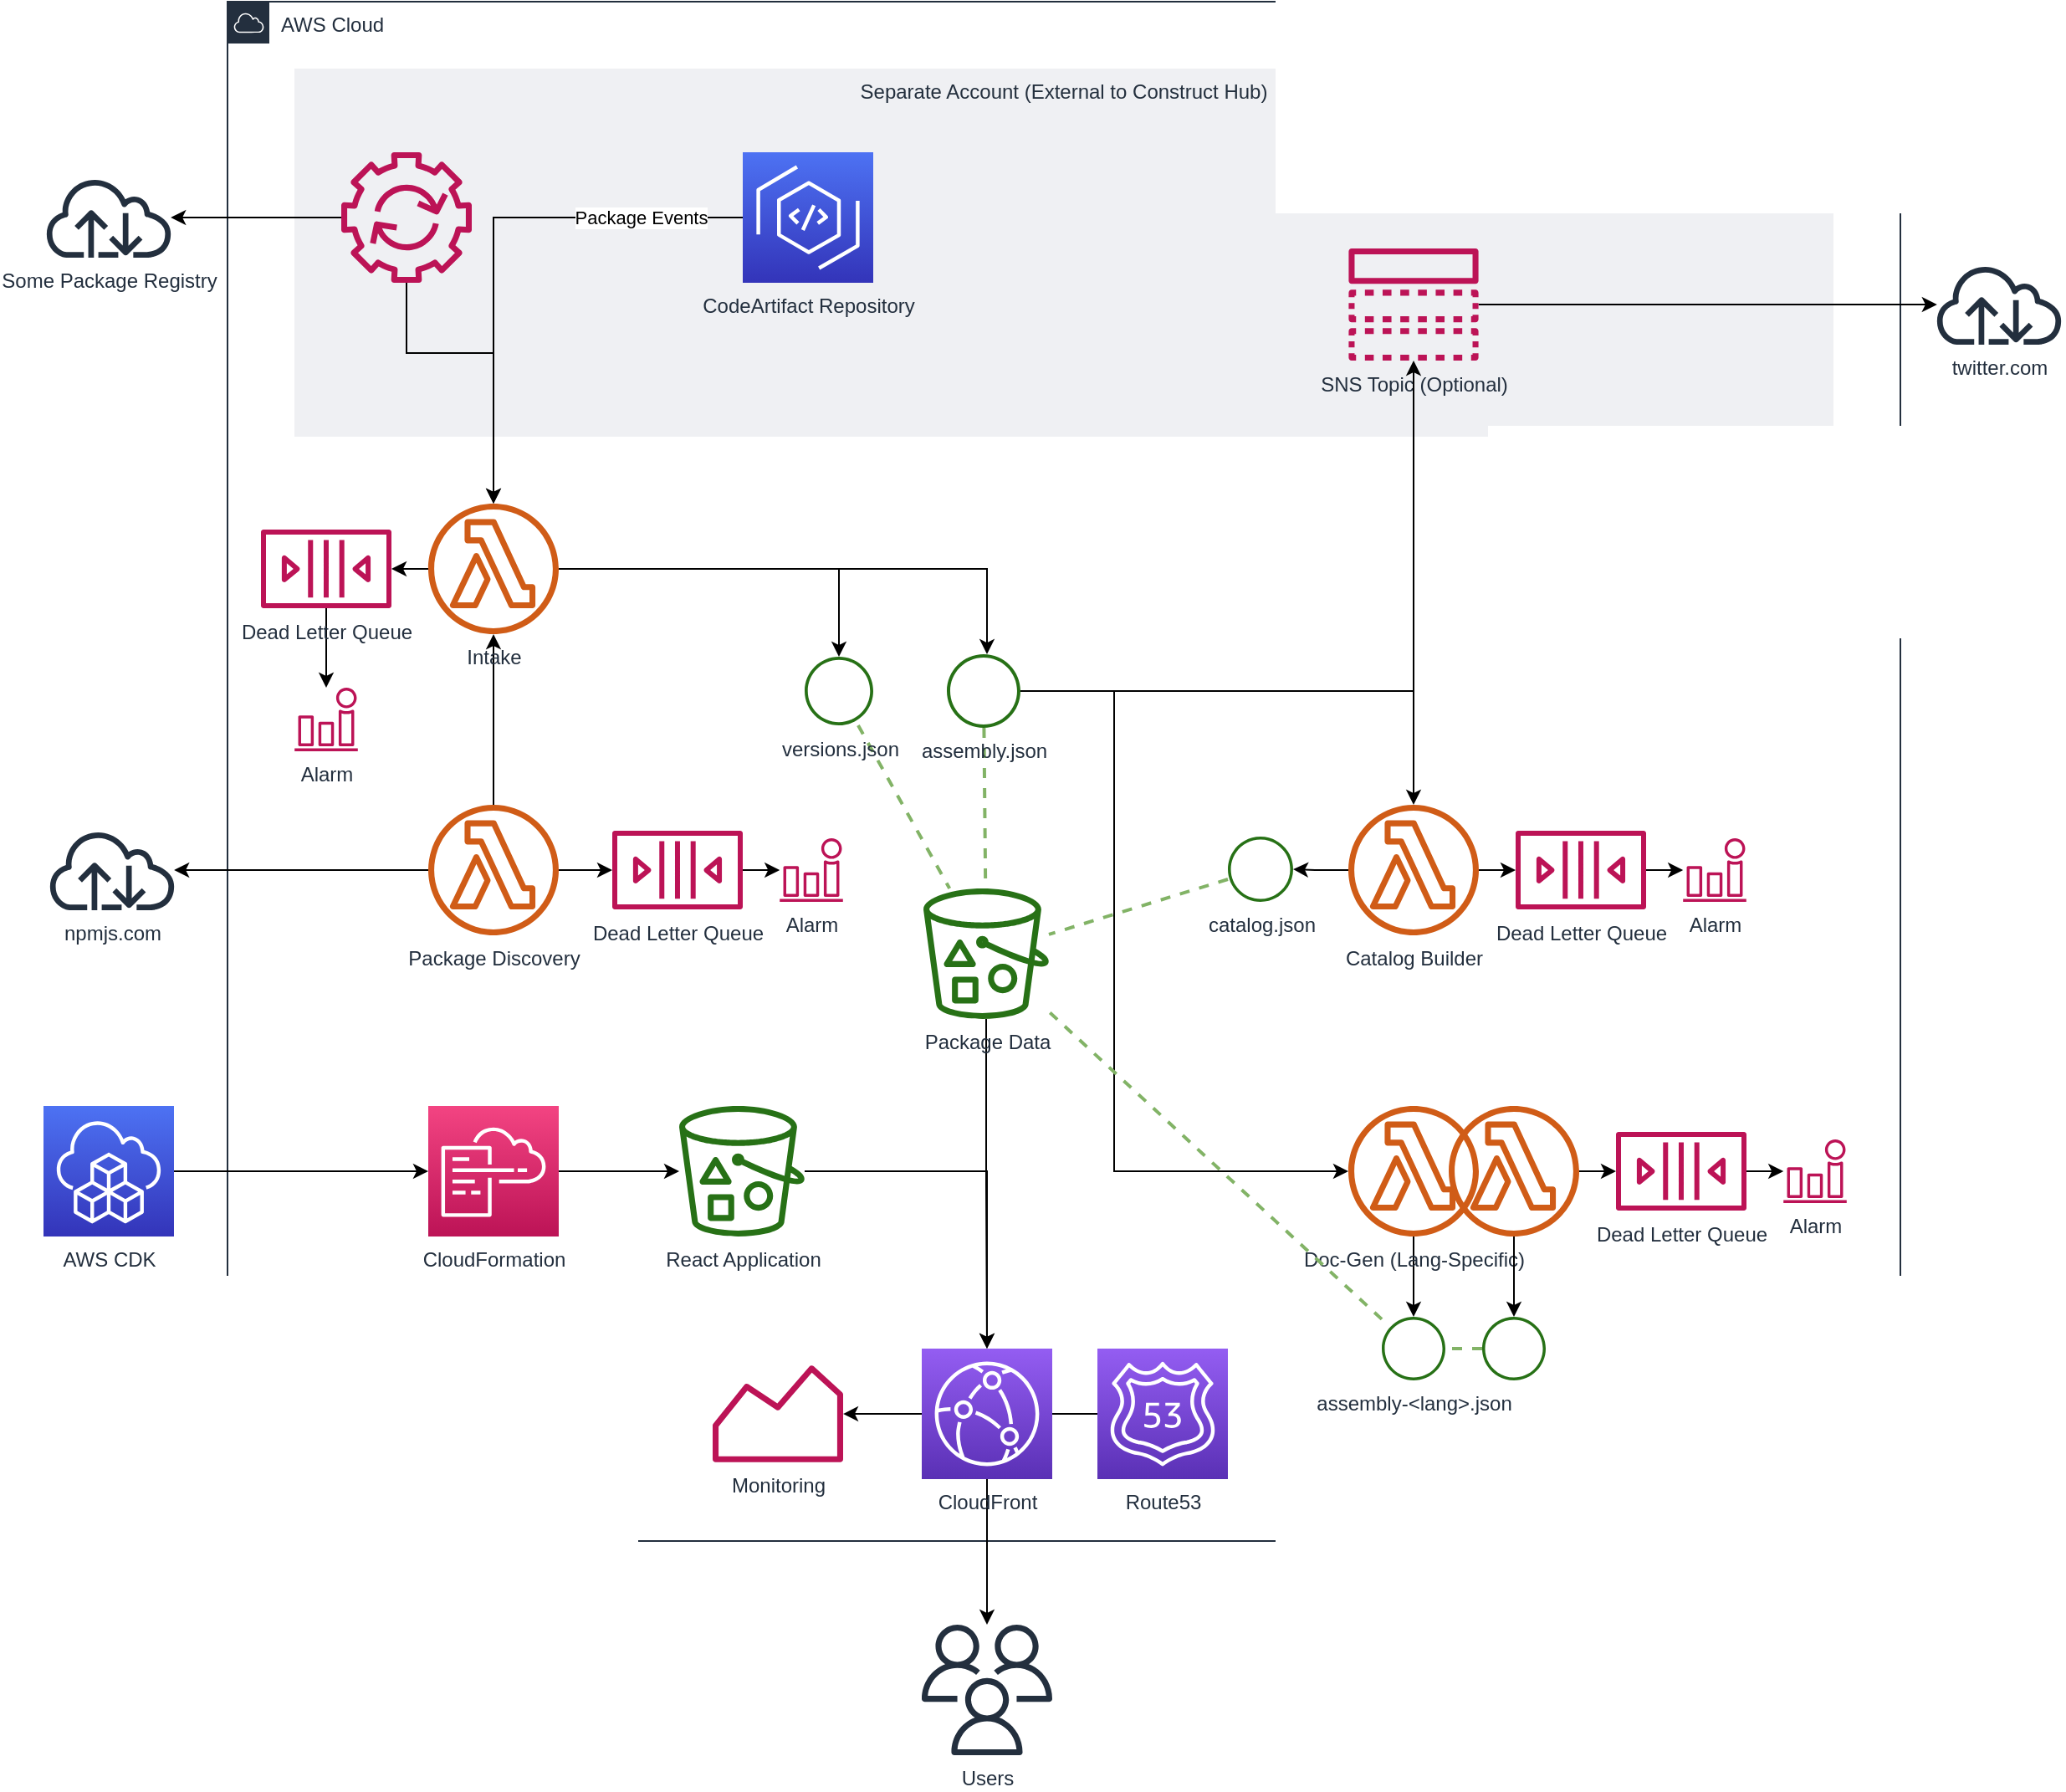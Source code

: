 <mxfile version="14.6.13" type="device"><diagram id="4JP06KCrzlYyS7ejRJsw" name="Page-1"><mxGraphModel dx="1933" dy="2166" grid="1" gridSize="10" guides="1" tooltips="1" connect="1" arrows="1" fold="1" page="1" pageScale="1" pageWidth="827" pageHeight="1169" math="0" shadow="0"><root><mxCell id="0"/><mxCell id="1" parent="0"/><mxCell id="ORDPkJF9PTaOaF-_4XMN-1" value="AWS Cloud" style="points=[[0,0],[0.25,0],[0.5,0],[0.75,0],[1,0],[1,0.25],[1,0.5],[1,0.75],[1,1],[0.75,1],[0.5,1],[0.25,1],[0,1],[0,0.75],[0,0.5],[0,0.25]];outlineConnect=0;gradientColor=none;html=1;whiteSpace=wrap;fontSize=12;fontStyle=0;shape=mxgraph.aws4.group;grIcon=mxgraph.aws4.group_aws_cloud;strokeColor=#232F3E;fillColor=none;verticalAlign=top;align=left;spacingLeft=30;fontColor=#232F3E;dashed=0;" parent="1" vertex="1"><mxGeometry x="-40" y="-220" width="1000" height="920" as="geometry"/></mxCell><mxCell id="ORDPkJF9PTaOaF-_4XMN-59" value="Separate Account (External to Construct Hub)" style="fillColor=#EFF0F3;strokeColor=none;dashed=0;verticalAlign=top;fontStyle=0;fontColor=#232F3D;" parent="1" vertex="1"><mxGeometry y="-180" width="920" height="220" as="geometry"/></mxCell><mxCell id="ORDPkJF9PTaOaF-_4XMN-19" style="edgeStyle=orthogonalEdgeStyle;rounded=0;orthogonalLoop=1;jettySize=auto;html=1;exitX=0.5;exitY=1;exitDx=0;exitDy=0;exitPerimeter=0;" parent="1" source="ORDPkJF9PTaOaF-_4XMN-14" target="ORDPkJF9PTaOaF-_4XMN-12" edge="1"><mxGeometry relative="1" as="geometry"/></mxCell><mxCell id="ORDPkJF9PTaOaF-_4XMN-15" value="" style="edgeStyle=orthogonalEdgeStyle;rounded=0;orthogonalLoop=1;jettySize=auto;html=1;" parent="1" source="ORDPkJF9PTaOaF-_4XMN-3" target="ORDPkJF9PTaOaF-_4XMN-4" edge="1"><mxGeometry relative="1" as="geometry"/></mxCell><mxCell id="ORDPkJF9PTaOaF-_4XMN-16" value="" style="edgeStyle=orthogonalEdgeStyle;rounded=0;orthogonalLoop=1;jettySize=auto;html=1;" parent="1" source="ORDPkJF9PTaOaF-_4XMN-3" target="ORDPkJF9PTaOaF-_4XMN-11" edge="1"><mxGeometry relative="1" as="geometry"/></mxCell><mxCell id="ORDPkJF9PTaOaF-_4XMN-57" style="edgeStyle=orthogonalEdgeStyle;rounded=0;orthogonalLoop=1;jettySize=auto;html=1;startArrow=none;startFill=0;endArrow=classic;endFill=1;" parent="1" source="ORDPkJF9PTaOaF-_4XMN-3" target="ORDPkJF9PTaOaF-_4XMN-54" edge="1"><mxGeometry relative="1" as="geometry"/></mxCell><mxCell id="ORDPkJF9PTaOaF-_4XMN-3" value="Package Discovery" style="outlineConnect=0;fontColor=#232F3E;gradientColor=none;fillColor=#D05C17;strokeColor=none;dashed=0;verticalLabelPosition=bottom;verticalAlign=top;align=center;html=1;fontSize=12;fontStyle=0;aspect=fixed;pointerEvents=1;shape=mxgraph.aws4.lambda_function;" parent="1" vertex="1"><mxGeometry x="80" y="260" width="78" height="78" as="geometry"/></mxCell><mxCell id="ORDPkJF9PTaOaF-_4XMN-20" style="edgeStyle=orthogonalEdgeStyle;rounded=0;orthogonalLoop=1;jettySize=auto;html=1;" parent="1" source="ORDPkJF9PTaOaF-_4XMN-4" target="nNXLhu1DJxOsQuKpddrt-1" edge="1"><mxGeometry relative="1" as="geometry"><Array as="points"><mxPoint x="414" y="119"/></Array></mxGeometry></mxCell><mxCell id="ORDPkJF9PTaOaF-_4XMN-35" style="edgeStyle=orthogonalEdgeStyle;rounded=0;orthogonalLoop=1;jettySize=auto;html=1;startArrow=none;startFill=0;endArrow=classic;endFill=1;" parent="1" source="ORDPkJF9PTaOaF-_4XMN-4" target="ORDPkJF9PTaOaF-_4XMN-34" edge="1"><mxGeometry relative="1" as="geometry"/></mxCell><mxCell id="XoefaP2zI_tmb_OmlE1H-1" style="edgeStyle=orthogonalEdgeStyle;rounded=0;orthogonalLoop=1;jettySize=auto;html=1;" edge="1" parent="1" source="ORDPkJF9PTaOaF-_4XMN-4" target="nNXLhu1DJxOsQuKpddrt-6"><mxGeometry relative="1" as="geometry"/></mxCell><mxCell id="ORDPkJF9PTaOaF-_4XMN-4" value="Intake" style="outlineConnect=0;fontColor=#232F3E;gradientColor=none;fillColor=#D05C17;strokeColor=none;dashed=0;verticalLabelPosition=bottom;verticalAlign=top;align=center;html=1;fontSize=12;fontStyle=0;aspect=fixed;pointerEvents=1;shape=mxgraph.aws4.lambda_function;" parent="1" vertex="1"><mxGeometry x="80" y="80" width="78" height="78" as="geometry"/></mxCell><mxCell id="nNXLhu1DJxOsQuKpddrt-10" style="edgeStyle=orthogonalEdgeStyle;rounded=0;orthogonalLoop=1;jettySize=auto;html=1;startArrow=none;startFill=0;" parent="1" source="ORDPkJF9PTaOaF-_4XMN-5" target="nNXLhu1DJxOsQuKpddrt-7" edge="1"><mxGeometry relative="1" as="geometry"/></mxCell><mxCell id="ORDPkJF9PTaOaF-_4XMN-5" value="Doc-Gen (Lang-Specific)" style="outlineConnect=0;fontColor=#232F3E;gradientColor=none;fillColor=#D05C17;strokeColor=none;dashed=0;verticalLabelPosition=bottom;verticalAlign=top;align=center;html=1;fontSize=12;fontStyle=0;aspect=fixed;pointerEvents=1;shape=mxgraph.aws4.lambda_function;" parent="1" vertex="1"><mxGeometry x="630" y="440" width="78" height="78" as="geometry"/></mxCell><mxCell id="ORDPkJF9PTaOaF-_4XMN-40" style="edgeStyle=orthogonalEdgeStyle;rounded=0;orthogonalLoop=1;jettySize=auto;html=1;startArrow=none;startFill=0;endArrow=classic;endFill=1;" parent="1" source="ORDPkJF9PTaOaF-_4XMN-7" target="ORDPkJF9PTaOaF-_4XMN-37" edge="1"><mxGeometry relative="1" as="geometry"/></mxCell><mxCell id="nNXLhu1DJxOsQuKpddrt-11" style="edgeStyle=orthogonalEdgeStyle;rounded=0;orthogonalLoop=1;jettySize=auto;html=1;startArrow=none;startFill=0;" parent="1" source="ORDPkJF9PTaOaF-_4XMN-7" target="nNXLhu1DJxOsQuKpddrt-5" edge="1"><mxGeometry relative="1" as="geometry"/></mxCell><mxCell id="ORDPkJF9PTaOaF-_4XMN-7" value="Catalog Builder" style="outlineConnect=0;fontColor=#232F3E;gradientColor=none;fillColor=#D05C17;strokeColor=none;dashed=0;verticalLabelPosition=bottom;verticalAlign=top;align=center;html=1;fontSize=12;fontStyle=0;aspect=fixed;pointerEvents=1;shape=mxgraph.aws4.lambda_function;" parent="1" vertex="1"><mxGeometry x="630" y="260" width="78" height="78" as="geometry"/></mxCell><mxCell id="ORDPkJF9PTaOaF-_4XMN-17" style="edgeStyle=orthogonalEdgeStyle;rounded=0;orthogonalLoop=1;jettySize=auto;html=1;" parent="1" source="ORDPkJF9PTaOaF-_4XMN-8" target="ORDPkJF9PTaOaF-_4XMN-14" edge="1"><mxGeometry relative="1" as="geometry"/></mxCell><mxCell id="ORDPkJF9PTaOaF-_4XMN-8" value="Package Data" style="outlineConnect=0;fontColor=#232F3E;gradientColor=none;fillColor=#277116;strokeColor=none;dashed=0;verticalLabelPosition=bottom;verticalAlign=top;align=center;html=1;fontSize=12;fontStyle=0;aspect=fixed;pointerEvents=1;shape=mxgraph.aws4.bucket_with_objects;" parent="1" vertex="1"><mxGeometry x="376" y="310" width="75" height="78" as="geometry"/></mxCell><mxCell id="ORDPkJF9PTaOaF-_4XMN-18" style="edgeStyle=orthogonalEdgeStyle;rounded=0;orthogonalLoop=1;jettySize=auto;html=1;entryX=0.5;entryY=0;entryDx=0;entryDy=0;entryPerimeter=0;" parent="1" source="ORDPkJF9PTaOaF-_4XMN-9" target="ORDPkJF9PTaOaF-_4XMN-14" edge="1"><mxGeometry relative="1" as="geometry"><Array as="points"><mxPoint x="414" y="479"/></Array></mxGeometry></mxCell><mxCell id="ORDPkJF9PTaOaF-_4XMN-9" value="React Application" style="outlineConnect=0;fontColor=#232F3E;gradientColor=none;fillColor=#277116;strokeColor=none;dashed=0;verticalLabelPosition=bottom;verticalAlign=top;align=center;html=1;fontSize=12;fontStyle=0;aspect=fixed;pointerEvents=1;shape=mxgraph.aws4.bucket_with_objects;" parent="1" vertex="1"><mxGeometry x="230" y="440" width="75" height="78" as="geometry"/></mxCell><mxCell id="ORDPkJF9PTaOaF-_4XMN-11" value="npmjs.com" style="outlineConnect=0;fontColor=#232F3E;gradientColor=none;fillColor=#232F3E;strokeColor=none;dashed=0;verticalLabelPosition=bottom;verticalAlign=top;align=center;html=1;fontSize=12;fontStyle=0;aspect=fixed;pointerEvents=1;shape=mxgraph.aws4.internet;" parent="1" vertex="1"><mxGeometry x="-148" y="275" width="78" height="48" as="geometry"/></mxCell><mxCell id="ORDPkJF9PTaOaF-_4XMN-12" value="Users" style="outlineConnect=0;fontColor=#232F3E;gradientColor=none;fillColor=#232F3E;strokeColor=none;dashed=0;verticalLabelPosition=bottom;verticalAlign=top;align=center;html=1;fontSize=12;fontStyle=0;aspect=fixed;pointerEvents=1;shape=mxgraph.aws4.users;" parent="1" vertex="1"><mxGeometry x="375" y="750" width="78" height="78" as="geometry"/></mxCell><mxCell id="ORDPkJF9PTaOaF-_4XMN-51" style="edgeStyle=orthogonalEdgeStyle;rounded=0;orthogonalLoop=1;jettySize=auto;html=1;startArrow=none;startFill=0;endArrow=classic;endFill=1;" parent="1" source="ORDPkJF9PTaOaF-_4XMN-14" target="ORDPkJF9PTaOaF-_4XMN-50" edge="1"><mxGeometry relative="1" as="geometry"/></mxCell><mxCell id="ORDPkJF9PTaOaF-_4XMN-14" value="CloudFront" style="points=[[0,0,0],[0.25,0,0],[0.5,0,0],[0.75,0,0],[1,0,0],[0,1,0],[0.25,1,0],[0.5,1,0],[0.75,1,0],[1,1,0],[0,0.25,0],[0,0.5,0],[0,0.75,0],[1,0.25,0],[1,0.5,0],[1,0.75,0]];outlineConnect=0;fontColor=#232F3E;gradientColor=#945DF2;gradientDirection=north;fillColor=#5A30B5;strokeColor=#ffffff;dashed=0;verticalLabelPosition=bottom;verticalAlign=top;align=center;html=1;fontSize=12;fontStyle=0;aspect=fixed;shape=mxgraph.aws4.resourceIcon;resIcon=mxgraph.aws4.cloudfront;" parent="1" vertex="1"><mxGeometry x="375" y="585" width="78" height="78" as="geometry"/></mxCell><mxCell id="ORDPkJF9PTaOaF-_4XMN-27" style="edgeStyle=orthogonalEdgeStyle;rounded=0;orthogonalLoop=1;jettySize=auto;html=1;startArrow=none;startFill=0;entryX=0;entryY=0.5;entryDx=0;entryDy=0;entryPerimeter=0;" parent="1" source="ORDPkJF9PTaOaF-_4XMN-26" target="ORDPkJF9PTaOaF-_4XMN-28" edge="1"><mxGeometry relative="1" as="geometry"/></mxCell><mxCell id="ORDPkJF9PTaOaF-_4XMN-26" value="AWS CDK" style="points=[[0,0,0],[0.25,0,0],[0.5,0,0],[0.75,0,0],[1,0,0],[0,1,0],[0.25,1,0],[0.5,1,0],[0.75,1,0],[1,1,0],[0,0.25,0],[0,0.5,0],[0,0.75,0],[1,0.25,0],[1,0.5,0],[1,0.75,0]];outlineConnect=0;fontColor=#232F3E;gradientColor=#4D72F3;gradientDirection=north;fillColor=#3334B9;strokeColor=#ffffff;dashed=0;verticalLabelPosition=bottom;verticalAlign=top;align=center;html=1;fontSize=12;fontStyle=0;aspect=fixed;shape=mxgraph.aws4.resourceIcon;resIcon=mxgraph.aws4.cloud_development_kit;" parent="1" vertex="1"><mxGeometry x="-150" y="440" width="78" height="78" as="geometry"/></mxCell><mxCell id="ORDPkJF9PTaOaF-_4XMN-29" style="edgeStyle=orthogonalEdgeStyle;rounded=0;orthogonalLoop=1;jettySize=auto;html=1;startArrow=none;startFill=0;" parent="1" source="ORDPkJF9PTaOaF-_4XMN-28" target="ORDPkJF9PTaOaF-_4XMN-9" edge="1"><mxGeometry relative="1" as="geometry"/></mxCell><mxCell id="ORDPkJF9PTaOaF-_4XMN-28" value="CloudFormation" style="points=[[0,0,0],[0.25,0,0],[0.5,0,0],[0.75,0,0],[1,0,0],[0,1,0],[0.25,1,0],[0.5,1,0],[0.75,1,0],[1,1,0],[0,0.25,0],[0,0.5,0],[0,0.75,0],[1,0.25,0],[1,0.5,0],[1,0.75,0]];points=[[0,0,0],[0.25,0,0],[0.5,0,0],[0.75,0,0],[1,0,0],[0,1,0],[0.25,1,0],[0.5,1,0],[0.75,1,0],[1,1,0],[0,0.25,0],[0,0.5,0],[0,0.75,0],[1,0.25,0],[1,0.5,0],[1,0.75,0]];outlineConnect=0;fontColor=#232F3E;gradientColor=#F34482;gradientDirection=north;fillColor=#BC1356;strokeColor=#ffffff;dashed=0;verticalLabelPosition=bottom;verticalAlign=top;align=center;html=1;fontSize=12;fontStyle=0;aspect=fixed;shape=mxgraph.aws4.resourceIcon;resIcon=mxgraph.aws4.cloudformation;" parent="1" vertex="1"><mxGeometry x="80" y="440" width="78" height="78" as="geometry"/></mxCell><mxCell id="ORDPkJF9PTaOaF-_4XMN-39" style="edgeStyle=orthogonalEdgeStyle;rounded=0;orthogonalLoop=1;jettySize=auto;html=1;startArrow=none;startFill=0;endArrow=classic;endFill=1;" parent="1" source="ORDPkJF9PTaOaF-_4XMN-30" target="ORDPkJF9PTaOaF-_4XMN-38" edge="1"><mxGeometry relative="1" as="geometry"/></mxCell><mxCell id="nNXLhu1DJxOsQuKpddrt-9" style="edgeStyle=orthogonalEdgeStyle;rounded=0;orthogonalLoop=1;jettySize=auto;html=1;startArrow=none;startFill=0;" parent="1" source="ORDPkJF9PTaOaF-_4XMN-30" target="nNXLhu1DJxOsQuKpddrt-8" edge="1"><mxGeometry relative="1" as="geometry"/></mxCell><mxCell id="ORDPkJF9PTaOaF-_4XMN-30" value="" style="outlineConnect=0;fontColor=#232F3E;gradientColor=none;fillColor=#D05C17;strokeColor=none;dashed=0;verticalLabelPosition=bottom;verticalAlign=top;align=center;html=1;fontSize=12;fontStyle=0;aspect=fixed;pointerEvents=1;shape=mxgraph.aws4.lambda_function;" parent="1" vertex="1"><mxGeometry x="690" y="440" width="78" height="78" as="geometry"/></mxCell><mxCell id="ORDPkJF9PTaOaF-_4XMN-32" style="edgeStyle=orthogonalEdgeStyle;rounded=0;orthogonalLoop=1;jettySize=auto;html=1;entryX=1;entryY=0.5;entryDx=0;entryDy=0;entryPerimeter=0;startArrow=none;startFill=0;endArrow=none;endFill=0;" parent="1" source="ORDPkJF9PTaOaF-_4XMN-31" target="ORDPkJF9PTaOaF-_4XMN-14" edge="1"><mxGeometry relative="1" as="geometry"/></mxCell><mxCell id="ORDPkJF9PTaOaF-_4XMN-31" value="Route53" style="points=[[0,0,0],[0.25,0,0],[0.5,0,0],[0.75,0,0],[1,0,0],[0,1,0],[0.25,1,0],[0.5,1,0],[0.75,1,0],[1,1,0],[0,0.25,0],[0,0.5,0],[0,0.75,0],[1,0.25,0],[1,0.5,0],[1,0.75,0]];outlineConnect=0;fontColor=#232F3E;gradientColor=#945DF2;gradientDirection=north;fillColor=#5A30B5;strokeColor=#ffffff;dashed=0;verticalLabelPosition=bottom;verticalAlign=top;align=center;html=1;fontSize=12;fontStyle=0;aspect=fixed;shape=mxgraph.aws4.resourceIcon;resIcon=mxgraph.aws4.route_53;" parent="1" vertex="1"><mxGeometry x="480" y="585" width="78" height="78" as="geometry"/></mxCell><mxCell id="ORDPkJF9PTaOaF-_4XMN-43" style="edgeStyle=orthogonalEdgeStyle;rounded=0;orthogonalLoop=1;jettySize=auto;html=1;startArrow=none;startFill=0;endArrow=classic;endFill=1;" parent="1" source="ORDPkJF9PTaOaF-_4XMN-34" target="ORDPkJF9PTaOaF-_4XMN-42" edge="1"><mxGeometry relative="1" as="geometry"/></mxCell><mxCell id="ORDPkJF9PTaOaF-_4XMN-34" value="Dead Letter Queue" style="outlineConnect=0;fontColor=#232F3E;gradientColor=none;fillColor=#BC1356;strokeColor=none;dashed=0;verticalLabelPosition=bottom;verticalAlign=top;align=center;html=1;fontSize=12;fontStyle=0;aspect=fixed;pointerEvents=1;shape=mxgraph.aws4.queue;" parent="1" vertex="1"><mxGeometry x="-20" y="95.5" width="78" height="47" as="geometry"/></mxCell><mxCell id="ORDPkJF9PTaOaF-_4XMN-48" style="edgeStyle=orthogonalEdgeStyle;rounded=0;orthogonalLoop=1;jettySize=auto;html=1;startArrow=none;startFill=0;endArrow=classic;endFill=1;" parent="1" source="ORDPkJF9PTaOaF-_4XMN-37" target="ORDPkJF9PTaOaF-_4XMN-44" edge="1"><mxGeometry relative="1" as="geometry"/></mxCell><mxCell id="ORDPkJF9PTaOaF-_4XMN-37" value="Dead Letter Queue" style="outlineConnect=0;fontColor=#232F3E;gradientColor=none;fillColor=#BC1356;strokeColor=none;dashed=0;verticalLabelPosition=bottom;verticalAlign=top;align=center;html=1;fontSize=12;fontStyle=0;aspect=fixed;pointerEvents=1;shape=mxgraph.aws4.queue;" parent="1" vertex="1"><mxGeometry x="730" y="275.5" width="78" height="47" as="geometry"/></mxCell><mxCell id="ORDPkJF9PTaOaF-_4XMN-47" style="edgeStyle=orthogonalEdgeStyle;rounded=0;orthogonalLoop=1;jettySize=auto;html=1;startArrow=none;startFill=0;endArrow=classic;endFill=1;" parent="1" source="ORDPkJF9PTaOaF-_4XMN-38" target="ORDPkJF9PTaOaF-_4XMN-46" edge="1"><mxGeometry relative="1" as="geometry"/></mxCell><mxCell id="ORDPkJF9PTaOaF-_4XMN-38" value="Dead Letter Queue" style="outlineConnect=0;fontColor=#232F3E;gradientColor=none;fillColor=#BC1356;strokeColor=none;dashed=0;verticalLabelPosition=bottom;verticalAlign=top;align=center;html=1;fontSize=12;fontStyle=0;aspect=fixed;pointerEvents=1;shape=mxgraph.aws4.queue;" parent="1" vertex="1"><mxGeometry x="790" y="455.5" width="78" height="47" as="geometry"/></mxCell><mxCell id="ORDPkJF9PTaOaF-_4XMN-42" value="Alarm" style="outlineConnect=0;fontColor=#232F3E;gradientColor=none;fillColor=#BC1356;strokeColor=none;dashed=0;verticalLabelPosition=bottom;verticalAlign=top;align=center;html=1;fontSize=12;fontStyle=0;aspect=fixed;pointerEvents=1;shape=mxgraph.aws4.alarm;" parent="1" vertex="1"><mxGeometry y="190" width="38" height="38" as="geometry"/></mxCell><mxCell id="ORDPkJF9PTaOaF-_4XMN-44" value="Alarm" style="outlineConnect=0;fontColor=#232F3E;gradientColor=none;fillColor=#BC1356;strokeColor=none;dashed=0;verticalLabelPosition=bottom;verticalAlign=top;align=center;html=1;fontSize=12;fontStyle=0;aspect=fixed;pointerEvents=1;shape=mxgraph.aws4.alarm;" parent="1" vertex="1"><mxGeometry x="830" y="280" width="38" height="38" as="geometry"/></mxCell><mxCell id="ORDPkJF9PTaOaF-_4XMN-46" value="Alarm" style="outlineConnect=0;fontColor=#232F3E;gradientColor=none;fillColor=#BC1356;strokeColor=none;dashed=0;verticalLabelPosition=bottom;verticalAlign=top;align=center;html=1;fontSize=12;fontStyle=0;aspect=fixed;pointerEvents=1;shape=mxgraph.aws4.alarm;" parent="1" vertex="1"><mxGeometry x="890" y="460" width="38" height="38" as="geometry"/></mxCell><mxCell id="ORDPkJF9PTaOaF-_4XMN-50" value="Monitoring" style="outlineConnect=0;fontColor=#232F3E;gradientColor=none;fillColor=#BC1356;strokeColor=none;dashed=0;verticalLabelPosition=bottom;verticalAlign=top;align=center;html=1;fontSize=12;fontStyle=0;aspect=fixed;pointerEvents=1;shape=mxgraph.aws4.monitoring;" parent="1" vertex="1"><mxGeometry x="250" y="595" width="78" height="58" as="geometry"/></mxCell><mxCell id="ORDPkJF9PTaOaF-_4XMN-53" style="edgeStyle=orthogonalEdgeStyle;rounded=0;orthogonalLoop=1;jettySize=auto;html=1;startArrow=none;startFill=0;endArrow=classic;endFill=1;" parent="1" source="ORDPkJF9PTaOaF-_4XMN-54" target="ORDPkJF9PTaOaF-_4XMN-55" edge="1"><mxGeometry relative="1" as="geometry"/></mxCell><mxCell id="ORDPkJF9PTaOaF-_4XMN-54" value="Dead Letter Queue" style="outlineConnect=0;fontColor=#232F3E;gradientColor=none;fillColor=#BC1356;strokeColor=none;dashed=0;verticalLabelPosition=bottom;verticalAlign=top;align=center;html=1;fontSize=12;fontStyle=0;aspect=fixed;pointerEvents=1;shape=mxgraph.aws4.queue;" parent="1" vertex="1"><mxGeometry x="190" y="275.5" width="78" height="47" as="geometry"/></mxCell><mxCell id="ORDPkJF9PTaOaF-_4XMN-55" value="Alarm" style="outlineConnect=0;fontColor=#232F3E;gradientColor=none;fillColor=#BC1356;strokeColor=none;dashed=0;verticalLabelPosition=bottom;verticalAlign=top;align=center;html=1;fontSize=12;fontStyle=0;aspect=fixed;pointerEvents=1;shape=mxgraph.aws4.alarm;" parent="1" vertex="1"><mxGeometry x="290" y="280" width="38" height="38" as="geometry"/></mxCell><mxCell id="ORDPkJF9PTaOaF-_4XMN-61" value="Package Events" style="edgeStyle=orthogonalEdgeStyle;rounded=0;orthogonalLoop=1;jettySize=auto;html=1;startArrow=none;startFill=0;endArrow=classic;endFill=1;" parent="1" source="ORDPkJF9PTaOaF-_4XMN-60" target="ORDPkJF9PTaOaF-_4XMN-4" edge="1"><mxGeometry x="-0.615" relative="1" as="geometry"><mxPoint as="offset"/></mxGeometry></mxCell><mxCell id="ORDPkJF9PTaOaF-_4XMN-60" value="CodeArtifact Repository" style="points=[[0,0,0],[0.25,0,0],[0.5,0,0],[0.75,0,0],[1,0,0],[0,1,0],[0.25,1,0],[0.5,1,0],[0.75,1,0],[1,1,0],[0,0.25,0],[0,0.5,0],[0,0.75,0],[1,0.25,0],[1,0.5,0],[1,0.75,0]];outlineConnect=0;fontColor=#232F3E;gradientColor=#4D72F3;gradientDirection=north;fillColor=#3334B9;strokeColor=#ffffff;dashed=0;verticalLabelPosition=bottom;verticalAlign=top;align=center;html=1;fontSize=12;fontStyle=0;aspect=fixed;shape=mxgraph.aws4.resourceIcon;resIcon=mxgraph.aws4.codeartifact;" parent="1" vertex="1"><mxGeometry x="268" y="-130" width="78" height="78" as="geometry"/></mxCell><mxCell id="ORDPkJF9PTaOaF-_4XMN-62" value="Some Package Registry" style="outlineConnect=0;fontColor=#232F3E;gradientColor=none;fillColor=#232F3E;strokeColor=none;dashed=0;verticalLabelPosition=bottom;verticalAlign=top;align=center;html=1;fontSize=12;fontStyle=0;aspect=fixed;pointerEvents=1;shape=mxgraph.aws4.internet;" parent="1" vertex="1"><mxGeometry x="-150" y="-115" width="78" height="48" as="geometry"/></mxCell><mxCell id="ORDPkJF9PTaOaF-_4XMN-64" style="edgeStyle=orthogonalEdgeStyle;rounded=0;orthogonalLoop=1;jettySize=auto;html=1;startArrow=none;startFill=0;endArrow=classic;endFill=1;" parent="1" source="ORDPkJF9PTaOaF-_4XMN-63" target="ORDPkJF9PTaOaF-_4XMN-62" edge="1"><mxGeometry relative="1" as="geometry"/></mxCell><mxCell id="ORDPkJF9PTaOaF-_4XMN-65" style="edgeStyle=orthogonalEdgeStyle;rounded=0;orthogonalLoop=1;jettySize=auto;html=1;startArrow=none;startFill=0;endArrow=classic;endFill=1;" parent="1" source="ORDPkJF9PTaOaF-_4XMN-63" target="ORDPkJF9PTaOaF-_4XMN-4" edge="1"><mxGeometry relative="1" as="geometry"><Array as="points"><mxPoint x="67" y="-10"/><mxPoint x="119" y="-10"/></Array></mxGeometry></mxCell><mxCell id="ORDPkJF9PTaOaF-_4XMN-63" value="" style="outlineConnect=0;fontColor=#232F3E;gradientColor=none;fillColor=#BC1356;strokeColor=none;dashed=0;verticalLabelPosition=bottom;verticalAlign=top;align=center;html=1;fontSize=12;fontStyle=0;aspect=fixed;pointerEvents=1;shape=mxgraph.aws4.automation;" parent="1" vertex="1"><mxGeometry x="28" y="-130" width="78" height="78" as="geometry"/></mxCell><mxCell id="ORDPkJF9PTaOaF-_4XMN-66" value="twitter.com" style="outlineConnect=0;fontColor=#232F3E;gradientColor=none;fillColor=#232F3E;strokeColor=none;dashed=0;verticalLabelPosition=bottom;verticalAlign=top;align=center;html=1;fontSize=12;fontStyle=0;aspect=fixed;pointerEvents=1;shape=mxgraph.aws4.internet;" parent="1" vertex="1"><mxGeometry x="980" y="-63" width="78" height="48" as="geometry"/></mxCell><mxCell id="ORDPkJF9PTaOaF-_4XMN-69" style="edgeStyle=orthogonalEdgeStyle;rounded=0;orthogonalLoop=1;jettySize=auto;html=1;startArrow=none;startFill=0;endArrow=classic;endFill=1;" parent="1" source="ORDPkJF9PTaOaF-_4XMN-67" target="ORDPkJF9PTaOaF-_4XMN-66" edge="1"><mxGeometry relative="1" as="geometry"/></mxCell><mxCell id="ORDPkJF9PTaOaF-_4XMN-67" value="SNS Topic (Optional)" style="outlineConnect=0;fontColor=#232F3E;gradientColor=none;fillColor=#BC1356;strokeColor=none;dashed=0;verticalLabelPosition=bottom;verticalAlign=top;align=center;html=1;fontSize=12;fontStyle=0;aspect=fixed;pointerEvents=1;shape=mxgraph.aws4.topic;" parent="1" vertex="1"><mxGeometry x="630" y="-72.5" width="78" height="67" as="geometry"/></mxCell><mxCell id="nNXLhu1DJxOsQuKpddrt-2" style="edgeStyle=orthogonalEdgeStyle;rounded=0;orthogonalLoop=1;jettySize=auto;html=1;startArrow=none;startFill=0;" parent="1" source="nNXLhu1DJxOsQuKpddrt-1" target="ORDPkJF9PTaOaF-_4XMN-67" edge="1"><mxGeometry relative="1" as="geometry"><Array as="points"><mxPoint x="669" y="192"/></Array><mxPoint x="669" y="158" as="targetPoint"/></mxGeometry></mxCell><mxCell id="nNXLhu1DJxOsQuKpddrt-3" style="edgeStyle=orthogonalEdgeStyle;rounded=0;orthogonalLoop=1;jettySize=auto;html=1;startArrow=none;startFill=0;" parent="1" source="nNXLhu1DJxOsQuKpddrt-1" target="ORDPkJF9PTaOaF-_4XMN-7" edge="1"><mxGeometry relative="1" as="geometry"/></mxCell><mxCell id="nNXLhu1DJxOsQuKpddrt-4" style="edgeStyle=orthogonalEdgeStyle;rounded=0;orthogonalLoop=1;jettySize=auto;html=1;startArrow=none;startFill=0;" parent="1" source="nNXLhu1DJxOsQuKpddrt-1" target="ORDPkJF9PTaOaF-_4XMN-5" edge="1"><mxGeometry relative="1" as="geometry"><Array as="points"><mxPoint x="490" y="192"/><mxPoint x="490" y="479"/></Array></mxGeometry></mxCell><mxCell id="nNXLhu1DJxOsQuKpddrt-13" style="rounded=0;orthogonalLoop=1;jettySize=auto;html=1;startArrow=none;startFill=0;fillColor=#d5e8d4;strokeColor=#82b366;dashed=1;endArrow=none;endFill=0;strokeWidth=2;" parent="1" source="nNXLhu1DJxOsQuKpddrt-1" target="ORDPkJF9PTaOaF-_4XMN-8" edge="1"><mxGeometry relative="1" as="geometry"/></mxCell><mxCell id="nNXLhu1DJxOsQuKpddrt-1" value="assembly.json" style="outlineConnect=0;fontColor=#232F3E;gradientColor=none;fillColor=#277116;strokeColor=none;dashed=0;verticalLabelPosition=bottom;verticalAlign=top;align=center;html=1;fontSize=12;fontStyle=0;aspect=fixed;pointerEvents=1;shape=mxgraph.aws4.object;" parent="1" vertex="1"><mxGeometry x="390" y="170" width="44" height="44" as="geometry"/></mxCell><mxCell id="nNXLhu1DJxOsQuKpddrt-15" style="edgeStyle=none;rounded=0;orthogonalLoop=1;jettySize=auto;html=1;dashed=1;startArrow=none;startFill=0;endArrow=none;endFill=0;strokeWidth=2;fillColor=#d5e8d4;strokeColor=#82b366;" parent="1" source="nNXLhu1DJxOsQuKpddrt-5" target="ORDPkJF9PTaOaF-_4XMN-8" edge="1"><mxGeometry relative="1" as="geometry"/></mxCell><mxCell id="nNXLhu1DJxOsQuKpddrt-5" value="catalog.json" style="outlineConnect=0;fontColor=#232F3E;gradientColor=none;fillColor=#277116;strokeColor=none;dashed=0;verticalLabelPosition=bottom;verticalAlign=top;align=center;html=1;fontSize=12;fontStyle=0;aspect=fixed;pointerEvents=1;shape=mxgraph.aws4.object;" parent="1" vertex="1"><mxGeometry x="558" y="279" width="39" height="39" as="geometry"/></mxCell><mxCell id="nNXLhu1DJxOsQuKpddrt-14" style="orthogonalLoop=1;jettySize=auto;html=1;dashed=1;startArrow=none;startFill=0;endArrow=none;endFill=0;strokeWidth=2;rounded=0;fillColor=#d5e8d4;strokeColor=#82b366;" parent="1" source="nNXLhu1DJxOsQuKpddrt-6" target="ORDPkJF9PTaOaF-_4XMN-8" edge="1"><mxGeometry relative="1" as="geometry"/></mxCell><mxCell id="nNXLhu1DJxOsQuKpddrt-6" value="versions.json" style="outlineConnect=0;fontColor=#232F3E;gradientColor=none;fillColor=#277116;strokeColor=none;dashed=0;verticalLabelPosition=bottom;verticalAlign=top;align=center;html=1;fontSize=12;fontStyle=0;aspect=fixed;pointerEvents=1;shape=mxgraph.aws4.object;" parent="1" vertex="1"><mxGeometry x="305" y="171.5" width="41" height="41" as="geometry"/></mxCell><mxCell id="nNXLhu1DJxOsQuKpddrt-16" style="edgeStyle=none;rounded=0;orthogonalLoop=1;jettySize=auto;html=1;dashed=1;startArrow=none;startFill=0;endArrow=none;endFill=0;strokeWidth=2;fillColor=#d5e8d4;strokeColor=#82b366;" parent="1" source="nNXLhu1DJxOsQuKpddrt-7" target="ORDPkJF9PTaOaF-_4XMN-8" edge="1"><mxGeometry relative="1" as="geometry"/></mxCell><mxCell id="nNXLhu1DJxOsQuKpddrt-7" value="assembly-&amp;lt;lang&amp;gt;.json" style="outlineConnect=0;fontColor=#232F3E;gradientColor=none;fillColor=#277116;strokeColor=none;dashed=0;verticalLabelPosition=bottom;verticalAlign=top;align=center;html=1;fontSize=12;fontStyle=0;aspect=fixed;pointerEvents=1;shape=mxgraph.aws4.object;" parent="1" vertex="1"><mxGeometry x="650" y="566" width="38" height="38" as="geometry"/></mxCell><mxCell id="nNXLhu1DJxOsQuKpddrt-17" style="edgeStyle=none;rounded=0;orthogonalLoop=1;jettySize=auto;html=1;dashed=1;startArrow=none;startFill=0;endArrow=none;endFill=0;strokeWidth=2;fillColor=#d5e8d4;strokeColor=#82b366;" parent="1" source="nNXLhu1DJxOsQuKpddrt-8" target="nNXLhu1DJxOsQuKpddrt-7" edge="1"><mxGeometry relative="1" as="geometry"/></mxCell><mxCell id="nNXLhu1DJxOsQuKpddrt-8" value="" style="outlineConnect=0;fontColor=#232F3E;gradientColor=none;fillColor=#277116;strokeColor=none;dashed=0;verticalLabelPosition=bottom;verticalAlign=top;align=center;html=1;fontSize=12;fontStyle=0;aspect=fixed;pointerEvents=1;shape=mxgraph.aws4.object;" parent="1" vertex="1"><mxGeometry x="710" y="566" width="38" height="38" as="geometry"/></mxCell></root></mxGraphModel></diagram></mxfile>
